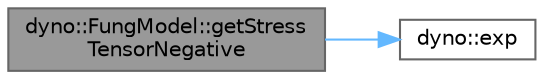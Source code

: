 digraph "dyno::FungModel::getStressTensorNegative"
{
 // LATEX_PDF_SIZE
  bgcolor="transparent";
  edge [fontname=Helvetica,fontsize=10,labelfontname=Helvetica,labelfontsize=10];
  node [fontname=Helvetica,fontsize=10,shape=box,height=0.2,width=0.4];
  rankdir="LR";
  Node1 [id="Node000001",label="dyno::FungModel::getStress\lTensorNegative",height=0.2,width=0.4,color="gray40", fillcolor="grey60", style="filled", fontcolor="black",tooltip=" "];
  Node1 -> Node2 [id="edge1_Node000001_Node000002",color="steelblue1",style="solid",tooltip=" "];
  Node2 [id="Node000002",label="dyno::exp",height=0.2,width=0.4,color="grey40", fillcolor="white", style="filled",URL="$namespacedyno.html#abe192b493e5b4f187a5e9b22d0e0dbb8",tooltip=" "];
}
